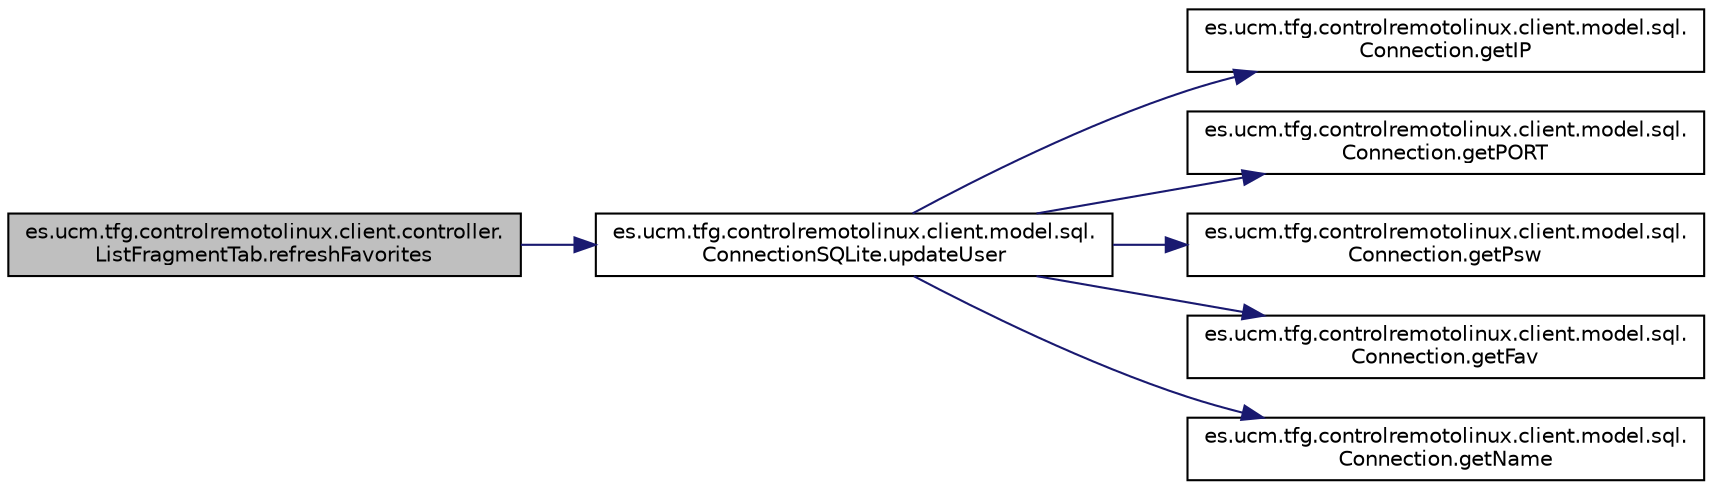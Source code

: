 digraph "es.ucm.tfg.controlremotolinux.client.controller.ListFragmentTab.refreshFavorites"
{
  edge [fontname="Helvetica",fontsize="10",labelfontname="Helvetica",labelfontsize="10"];
  node [fontname="Helvetica",fontsize="10",shape=record];
  rankdir="LR";
  Node1 [label="es.ucm.tfg.controlremotolinux.client.controller.\lListFragmentTab.refreshFavorites",height=0.2,width=0.4,color="black", fillcolor="grey75", style="filled" fontcolor="black"];
  Node1 -> Node2 [color="midnightblue",fontsize="10",style="solid"];
  Node2 [label="es.ucm.tfg.controlremotolinux.client.model.sql.\lConnectionSQLite.updateUser",height=0.2,width=0.4,color="black", fillcolor="white", style="filled",URL="$classes_1_1ucm_1_1tfg_1_1controlremotolinux_1_1client_1_1model_1_1sql_1_1ConnectionSQLite.html#a756eae0f887cc60d242c1701f6a1af14",tooltip="Actualizando usuario."];
  Node2 -> Node3 [color="midnightblue",fontsize="10",style="solid"];
  Node3 [label="es.ucm.tfg.controlremotolinux.client.model.sql.\lConnection.getIP",height=0.2,width=0.4,color="black", fillcolor="white", style="filled",URL="$classes_1_1ucm_1_1tfg_1_1controlremotolinux_1_1client_1_1model_1_1sql_1_1Connection.html#a031c3070c774bdb3c70980ebf2ffbf81"];
  Node2 -> Node4 [color="midnightblue",fontsize="10",style="solid"];
  Node4 [label="es.ucm.tfg.controlremotolinux.client.model.sql.\lConnection.getPORT",height=0.2,width=0.4,color="black", fillcolor="white", style="filled",URL="$classes_1_1ucm_1_1tfg_1_1controlremotolinux_1_1client_1_1model_1_1sql_1_1Connection.html#a4f62f5fe76d19dafae0aea4c4cf3ea53"];
  Node2 -> Node5 [color="midnightblue",fontsize="10",style="solid"];
  Node5 [label="es.ucm.tfg.controlremotolinux.client.model.sql.\lConnection.getPsw",height=0.2,width=0.4,color="black", fillcolor="white", style="filled",URL="$classes_1_1ucm_1_1tfg_1_1controlremotolinux_1_1client_1_1model_1_1sql_1_1Connection.html#a24595703a2c69281b6a19fa5df202838"];
  Node2 -> Node6 [color="midnightblue",fontsize="10",style="solid"];
  Node6 [label="es.ucm.tfg.controlremotolinux.client.model.sql.\lConnection.getFav",height=0.2,width=0.4,color="black", fillcolor="white", style="filled",URL="$classes_1_1ucm_1_1tfg_1_1controlremotolinux_1_1client_1_1model_1_1sql_1_1Connection.html#a081126e78d5e3a3e897b8cd02c2439dc"];
  Node2 -> Node7 [color="midnightblue",fontsize="10",style="solid"];
  Node7 [label="es.ucm.tfg.controlremotolinux.client.model.sql.\lConnection.getName",height=0.2,width=0.4,color="black", fillcolor="white", style="filled",URL="$classes_1_1ucm_1_1tfg_1_1controlremotolinux_1_1client_1_1model_1_1sql_1_1Connection.html#a6694bb1be6d9d9b2778345efe560b66b"];
}
